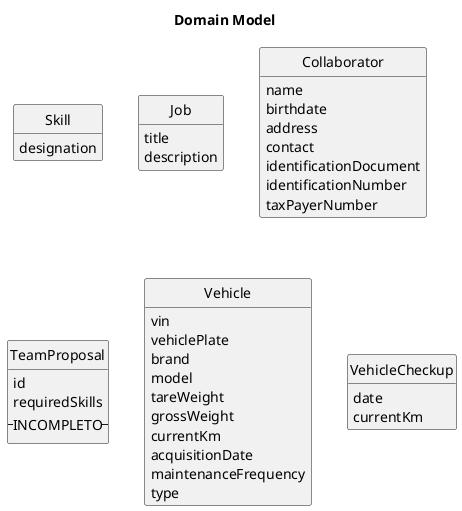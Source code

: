 @startuml
skinparam monochrome true
skinparam packageStyle rectangle
skinparam shadowing false
skinparam classAttributeIconSize 0
hide circle
hide methods

title Domain Model

class Skill {
    designation
}

class Job {
    title
    description
}

class Collaborator {
    name
    birthdate
    address
    contact
    identificationDocument
    identificationNumber
    taxPayerNumber
}

class TeamProposal {
    id
    requiredSkills
    --INCOMPLETO--
}

class Vehicle {
    vin
    vehiclePlate
    brand
    model
    tareWeight
    grossWeight
    currentKm
    acquisitionDate
    maintenanceFrequency
    type
}

class VehicleCheckup{
    date
    currentKm
}

'Organization "1" - "0..*" Employee : has >
'Organization "1" - "0..*" Task: owns >

@enduml